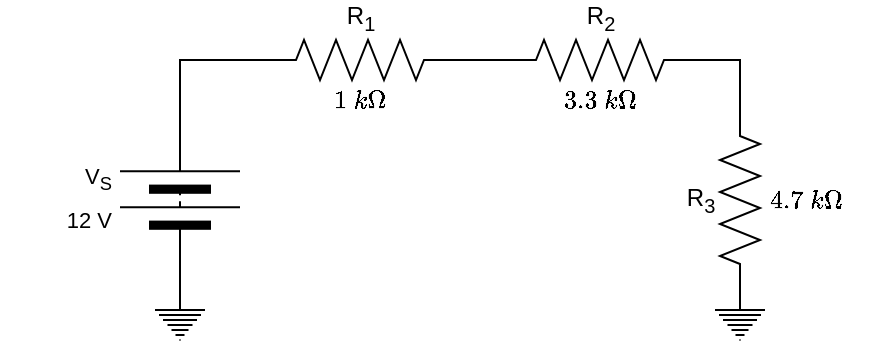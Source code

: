 <mxfile version="28.2.5">
  <diagram name="Page-1" id="FtqPRwKNyyrF7hTK9cLB">
    <mxGraphModel dx="544" dy="306" grid="1" gridSize="10" guides="1" tooltips="1" connect="1" arrows="1" fold="1" page="1" pageScale="1" pageWidth="827" pageHeight="1169" math="1" shadow="0">
      <root>
        <mxCell id="0" />
        <mxCell id="1" parent="0" />
        <mxCell id="8TD7Sc-Al0YVAq8Xacdx-15" value="$$4.7\ k\Omega$$" style="text;html=1;align=left;verticalAlign=middle;whiteSpace=wrap;rounded=0;fontFamily=Helvetica;fontSize=11;fontColor=default;labelBackgroundColor=default;convertToSvg=0;" parent="1" vertex="1">
          <mxGeometry x="452.5" y="140" width="60" height="20" as="geometry" />
        </mxCell>
        <mxCell id="8TD7Sc-Al0YVAq8Xacdx-14" value="$$3.3\ k\Omega$$" style="text;html=1;align=center;verticalAlign=middle;whiteSpace=wrap;rounded=0;fontFamily=Helvetica;fontSize=11;fontColor=default;labelBackgroundColor=default;convertToSvg=0;" parent="1" vertex="1">
          <mxGeometry x="340" y="90" width="60" height="20" as="geometry" />
        </mxCell>
        <mxCell id="8TD7Sc-Al0YVAq8Xacdx-13" value="$$1\ k\Omega$$" style="text;align=center;verticalAlign=middle;whiteSpace=wrap;rounded=0;fontFamily=Helvetica;fontSize=11;fontColor=default;labelBackgroundColor=default;convertToSvg=0;html=1;" parent="1" vertex="1">
          <mxGeometry x="220" y="90" width="60" height="20" as="geometry" />
        </mxCell>
        <mxCell id="8TD7Sc-Al0YVAq8Xacdx-10" style="edgeStyle=orthogonalEdgeStyle;shape=connector;rounded=0;orthogonalLoop=1;jettySize=auto;html=1;exitX=0;exitY=0.5;exitDx=0;exitDy=0;strokeColor=default;align=center;verticalAlign=middle;fontFamily=Helvetica;fontSize=11;fontColor=default;labelBackgroundColor=default;endArrow=none;endFill=0;convertToSvg=1;" parent="1" source="8TD7Sc-Al0YVAq8Xacdx-1" edge="1">
          <mxGeometry relative="1" as="geometry">
            <mxPoint x="160" y="200" as="targetPoint" />
          </mxGeometry>
        </mxCell>
        <mxCell id="8TD7Sc-Al0YVAq8Xacdx-1" value="" style="pointerEvents=1;verticalLabelPosition=middle;shadow=0;dashed=0;align=center;html=1;verticalAlign=top;shape=mxgraph.electrical.miscellaneous.batteryStack;rotation=-90;horizontal=1;textDirection=vertical-lr;labelPosition=center;spacingRight=0;spacing=0;spacingTop=-3;spacingLeft=30;convertToSvg=1;" parent="1" vertex="1">
          <mxGeometry x="130" y="120" width="60" height="60" as="geometry" />
        </mxCell>
        <mxCell id="8TD7Sc-Al0YVAq8Xacdx-4" value="" style="edgeStyle=orthogonalEdgeStyle;rounded=0;orthogonalLoop=1;jettySize=auto;html=1;endArrow=none;endFill=0;convertToSvg=1;" parent="1" source="8TD7Sc-Al0YVAq8Xacdx-2" target="8TD7Sc-Al0YVAq8Xacdx-3" edge="1">
          <mxGeometry relative="1" as="geometry" />
        </mxCell>
        <mxCell id="8TD7Sc-Al0YVAq8Xacdx-9" style="edgeStyle=orthogonalEdgeStyle;shape=connector;rounded=0;orthogonalLoop=1;jettySize=auto;html=1;exitX=0;exitY=0.5;exitDx=0;exitDy=0;exitPerimeter=0;entryX=1;entryY=0.5;entryDx=0;entryDy=0;strokeColor=default;align=center;verticalAlign=middle;fontFamily=Helvetica;fontSize=11;fontColor=default;labelBackgroundColor=default;endArrow=none;endFill=0;convertToSvg=1;" parent="1" source="8TD7Sc-Al0YVAq8Xacdx-2" target="8TD7Sc-Al0YVAq8Xacdx-1" edge="1">
          <mxGeometry relative="1" as="geometry" />
        </mxCell>
        <mxCell id="8TD7Sc-Al0YVAq8Xacdx-2" value="R&lt;sub&gt;1&lt;/sub&gt;" style="pointerEvents=1;verticalLabelPosition=top;shadow=0;dashed=0;align=center;html=1;verticalAlign=bottom;shape=mxgraph.electrical.resistors.resistor_2;labelPosition=center;convertToSvg=1;" parent="1" vertex="1">
          <mxGeometry x="200" y="70" width="100" height="20" as="geometry" />
        </mxCell>
        <mxCell id="8TD7Sc-Al0YVAq8Xacdx-6" value="" style="edgeStyle=orthogonalEdgeStyle;shape=connector;rounded=0;orthogonalLoop=1;jettySize=auto;html=1;strokeColor=default;align=center;verticalAlign=middle;fontFamily=Helvetica;fontSize=11;fontColor=default;labelBackgroundColor=default;endArrow=none;endFill=0;convertToSvg=1;" parent="1" source="8TD7Sc-Al0YVAq8Xacdx-3" target="8TD7Sc-Al0YVAq8Xacdx-5" edge="1">
          <mxGeometry relative="1" as="geometry" />
        </mxCell>
        <mxCell id="8TD7Sc-Al0YVAq8Xacdx-3" value="R&lt;sub&gt;2&lt;/sub&gt;" style="pointerEvents=1;verticalLabelPosition=top;shadow=0;dashed=0;align=center;html=1;verticalAlign=bottom;shape=mxgraph.electrical.resistors.resistor_2;labelPosition=center;convertToSvg=1;" parent="1" vertex="1">
          <mxGeometry x="320" y="70" width="100" height="20" as="geometry" />
        </mxCell>
        <mxCell id="8TD7Sc-Al0YVAq8Xacdx-5" value="R&lt;sub&gt;3&lt;/sub&gt;" style="pointerEvents=1;verticalLabelPosition=top;shadow=0;dashed=0;align=center;html=1;verticalAlign=middle;shape=mxgraph.electrical.resistors.resistor_2;labelPosition=center;rotation=90;horizontal=0;convertToSvg=1;" parent="1" vertex="1">
          <mxGeometry x="390" y="140" width="100" height="20" as="geometry" />
        </mxCell>
        <mxCell id="8TD7Sc-Al0YVAq8Xacdx-11" value="" style="pointerEvents=1;verticalLabelPosition=bottom;shadow=0;dashed=0;align=center;html=1;verticalAlign=top;shape=mxgraph.electrical.signal_sources.protective_earth;fontFamily=Helvetica;fontSize=11;fontColor=default;labelBackgroundColor=default;convertToSvg=1;" parent="1" vertex="1">
          <mxGeometry x="147.5" y="200" width="25" height="20" as="geometry" />
        </mxCell>
        <mxCell id="8TD7Sc-Al0YVAq8Xacdx-12" value="" style="pointerEvents=1;verticalLabelPosition=bottom;shadow=0;dashed=0;align=center;html=1;verticalAlign=top;shape=mxgraph.electrical.signal_sources.protective_earth;fontFamily=Helvetica;fontSize=11;fontColor=default;labelBackgroundColor=default;convertToSvg=1;" parent="1" vertex="1">
          <mxGeometry x="427.5" y="200" width="25" height="20" as="geometry" />
        </mxCell>
        <mxCell id="8TD7Sc-Al0YVAq8Xacdx-16" value="12 V" style="text;html=1;align=right;verticalAlign=middle;whiteSpace=wrap;rounded=0;fontFamily=Helvetica;fontSize=11;fontColor=default;labelBackgroundColor=default;spacingLeft=0;spacingTop=0;spacingRight=2;convertToSvg=1;" parent="1" vertex="1">
          <mxGeometry x="70" y="150" width="60" height="20" as="geometry" />
        </mxCell>
        <mxCell id="aCz2mAw2sOZBDd4RhNVQ-1" value="V&lt;sub&gt;S&lt;/sub&gt;" style="text;html=1;align=right;verticalAlign=middle;whiteSpace=wrap;rounded=0;fontFamily=Helvetica;fontSize=11;fontColor=default;labelBackgroundColor=default;spacingLeft=0;spacingTop=0;spacingRight=2;convertToSvg=1;" vertex="1" parent="1">
          <mxGeometry x="70" y="130" width="60" height="20" as="geometry" />
        </mxCell>
      </root>
    </mxGraphModel>
  </diagram>
</mxfile>
